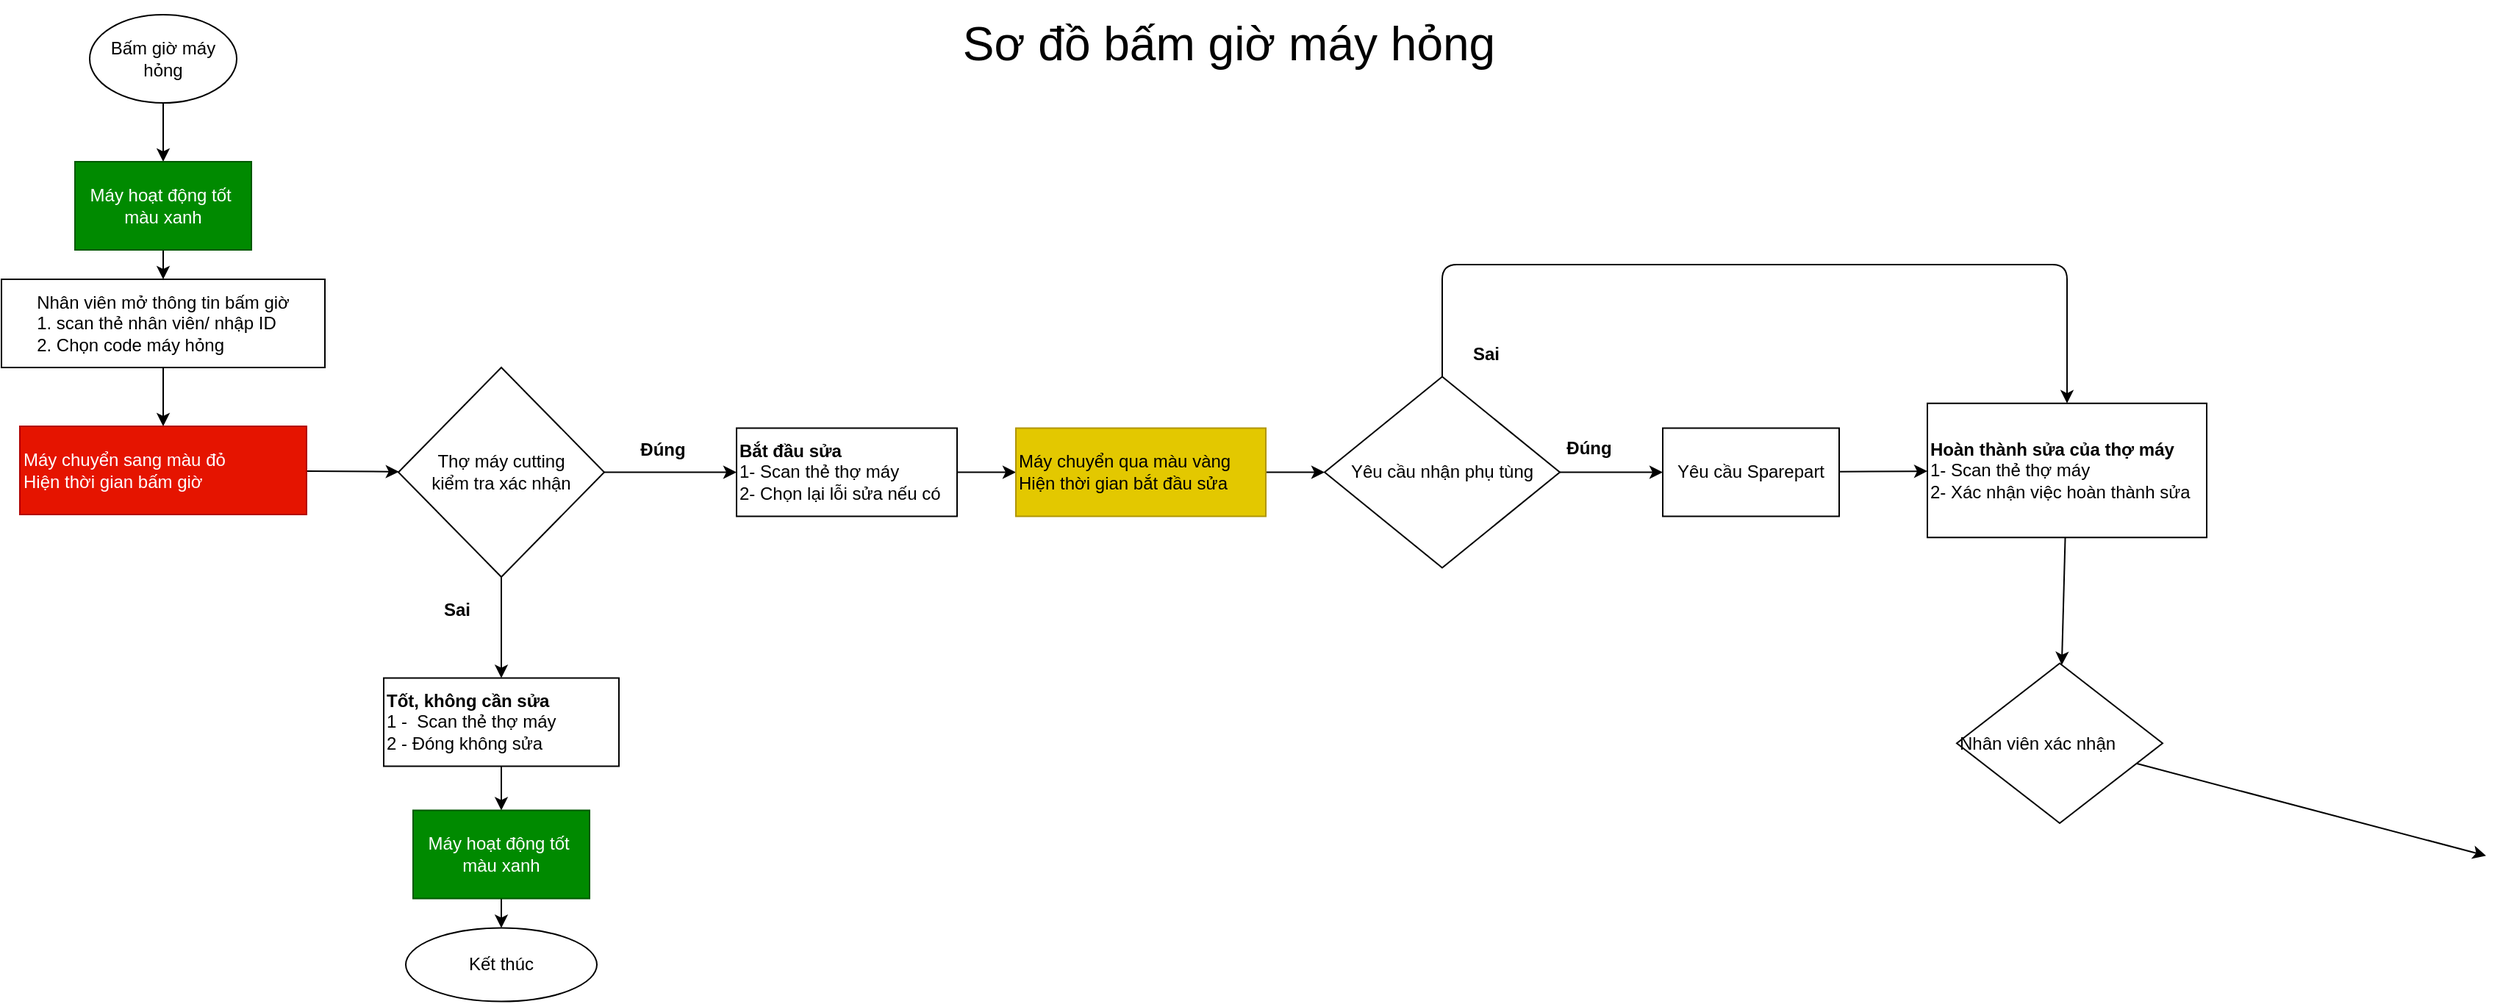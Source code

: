 <mxfile>
    <diagram id="xEbK0VCS5P7IEAG7QAqt" name="Page-1">
        <mxGraphModel dx="1038" dy="3845" grid="1" gridSize="10" guides="1" tooltips="1" connect="1" arrows="1" fold="1" page="1" pageScale="1" pageWidth="4681" pageHeight="3300" background="#ffffff" math="0" shadow="0">
            <root>
                <mxCell id="0"/>
                <mxCell id="1" parent="0"/>
                <mxCell id="28" value="" style="edgeStyle=none;html=1;" parent="1" source="29" target="35" edge="1">
                    <mxGeometry relative="1" as="geometry"/>
                </mxCell>
                <mxCell id="29" value="Bấm giờ máy hỏng" style="ellipse;whiteSpace=wrap;html=1;" parent="1" vertex="1">
                    <mxGeometry x="160" y="-580" width="100" height="60" as="geometry"/>
                </mxCell>
                <mxCell id="30" value="" style="edgeStyle=none;html=1;" parent="1" source="31" target="33" edge="1">
                    <mxGeometry relative="1" as="geometry"/>
                </mxCell>
                <mxCell id="31" value="&lt;div style=&quot;text-align: left;&quot;&gt;&lt;span style=&quot;background-color: initial;&quot;&gt;Nhân viên mở thông tin bấm giờ&lt;/span&gt;&lt;/div&gt;&lt;div style=&quot;text-align: left;&quot;&gt;&lt;span style=&quot;background-color: initial;&quot;&gt;1. scan thẻ nhân viên/ nhập ID&lt;/span&gt;&lt;/div&gt;&lt;div style=&quot;text-align: left;&quot;&gt;&lt;span style=&quot;background-color: initial;&quot;&gt;2. Chọn code máy hỏng&lt;/span&gt;&lt;/div&gt;" style="whiteSpace=wrap;html=1;" parent="1" vertex="1">
                    <mxGeometry x="100" y="-400" width="220" height="60" as="geometry"/>
                </mxCell>
                <mxCell id="32" value="" style="edgeStyle=none;html=1;" parent="1" source="33" target="38" edge="1">
                    <mxGeometry relative="1" as="geometry"/>
                </mxCell>
                <mxCell id="33" value="Máy chuyển sang màu đỏ&amp;nbsp;&lt;br&gt;Hiện thời gian bấm giờ" style="whiteSpace=wrap;html=1;align=left;fillColor=#e51400;fontColor=#ffffff;strokeColor=#B20000;" parent="1" vertex="1">
                    <mxGeometry x="112.5" y="-300" width="195" height="60" as="geometry"/>
                </mxCell>
                <mxCell id="34" style="edgeStyle=none;html=1;entryX=0.5;entryY=0;entryDx=0;entryDy=0;" parent="1" source="35" target="31" edge="1">
                    <mxGeometry relative="1" as="geometry"/>
                </mxCell>
                <mxCell id="35" value="Máy hoạt động tốt&amp;nbsp;&lt;br&gt;màu xanh" style="whiteSpace=wrap;html=1;fillColor=#008a00;strokeColor=#005700;fontColor=#ffffff;" parent="1" vertex="1">
                    <mxGeometry x="150" y="-480" width="120" height="60" as="geometry"/>
                </mxCell>
                <mxCell id="36" value="" style="edgeStyle=none;html=1;" parent="1" source="38" target="40" edge="1">
                    <mxGeometry relative="1" as="geometry"/>
                </mxCell>
                <mxCell id="37" value="" style="edgeStyle=none;html=1;" parent="1" source="38" target="42" edge="1">
                    <mxGeometry relative="1" as="geometry"/>
                </mxCell>
                <mxCell id="38" value="&lt;span style=&quot;&quot;&gt;Thợ máy cutting&lt;/span&gt;&lt;br style=&quot;border-color: var(--border-color);&quot;&gt;&lt;span style=&quot;&quot;&gt;kiểm tra xác nhận&lt;/span&gt;" style="rhombus;whiteSpace=wrap;html=1;align=center;" parent="1" vertex="1">
                    <mxGeometry x="370" y="-340" width="140" height="142.5" as="geometry"/>
                </mxCell>
                <mxCell id="46" value="" style="edgeStyle=none;html=1;" parent="1" source="40" target="45" edge="1">
                    <mxGeometry relative="1" as="geometry"/>
                </mxCell>
                <mxCell id="40" value="&lt;b&gt;Tốt, không cần sửa&lt;/b&gt;&lt;br&gt;1 -&amp;nbsp; Scan thẻ thợ máy&lt;br&gt;2 - Đóng không sửa" style="whiteSpace=wrap;html=1;align=left;" parent="1" vertex="1">
                    <mxGeometry x="360" y="-128.75" width="160" height="60" as="geometry"/>
                </mxCell>
                <mxCell id="41" value="Kết thúc" style="ellipse;whiteSpace=wrap;html=1;align=center;" parent="1" vertex="1">
                    <mxGeometry x="375" y="41.25" width="130" height="50" as="geometry"/>
                </mxCell>
                <mxCell id="49" value="" style="edgeStyle=none;html=1;" parent="1" source="42" target="48" edge="1">
                    <mxGeometry relative="1" as="geometry"/>
                </mxCell>
                <mxCell id="42" value="&lt;b&gt;Bắt đầu sửa&lt;/b&gt;&lt;br&gt;1- Scan thẻ thợ máy&lt;br&gt;2- Chọn lại lỗi sửa nếu có" style="whiteSpace=wrap;html=1;align=left;" parent="1" vertex="1">
                    <mxGeometry x="600" y="-298.75" width="150" height="60" as="geometry"/>
                </mxCell>
                <mxCell id="58" value="" style="edgeStyle=none;html=1;" parent="1" source="43" target="57" edge="1">
                    <mxGeometry relative="1" as="geometry"/>
                </mxCell>
                <mxCell id="67" style="edgeStyle=none;html=1;exitX=0.5;exitY=0;exitDx=0;exitDy=0;entryX=0.5;entryY=0;entryDx=0;entryDy=0;" parent="1" source="43" target="60" edge="1">
                    <mxGeometry relative="1" as="geometry">
                        <Array as="points">
                            <mxPoint x="1080" y="-410"/>
                            <mxPoint x="1505" y="-410"/>
                        </Array>
                    </mxGeometry>
                </mxCell>
                <mxCell id="43" value="Yêu cầu nhận phụ tùng" style="rhombus;whiteSpace=wrap;html=1;align=center;" parent="1" vertex="1">
                    <mxGeometry x="1000" y="-333.75" width="160" height="130" as="geometry"/>
                </mxCell>
                <mxCell id="47" value="" style="edgeStyle=none;html=1;" parent="1" source="45" target="41" edge="1">
                    <mxGeometry relative="1" as="geometry"/>
                </mxCell>
                <mxCell id="45" value="Máy hoạt động tốt&amp;nbsp;&lt;br&gt;màu xanh" style="whiteSpace=wrap;html=1;fillColor=#008a00;strokeColor=#005700;fontColor=#ffffff;" parent="1" vertex="1">
                    <mxGeometry x="380" y="-38.75" width="120" height="60" as="geometry"/>
                </mxCell>
                <mxCell id="50" style="edgeStyle=none;html=1;entryX=0;entryY=0.5;entryDx=0;entryDy=0;" parent="1" source="48" target="43" edge="1">
                    <mxGeometry relative="1" as="geometry"/>
                </mxCell>
                <mxCell id="48" value="Máy chuyển qua màu vàng&lt;br&gt;Hiện thời gian bắt đầu sửa" style="whiteSpace=wrap;html=1;align=left;fillColor=#e3c800;fontColor=#000000;strokeColor=#B09500;" parent="1" vertex="1">
                    <mxGeometry x="790" y="-298.75" width="170" height="60" as="geometry"/>
                </mxCell>
                <mxCell id="51" value="Sai" style="text;html=1;strokeColor=none;fillColor=none;align=center;verticalAlign=middle;whiteSpace=wrap;rounded=0;fontStyle=1" parent="1" vertex="1">
                    <mxGeometry x="380" y="-190" width="60" height="30" as="geometry"/>
                </mxCell>
                <mxCell id="52" value="Đúng" style="text;html=1;strokeColor=none;fillColor=none;align=center;verticalAlign=middle;whiteSpace=wrap;rounded=0;fontStyle=1" parent="1" vertex="1">
                    <mxGeometry x="520" y="-298.75" width="60" height="30" as="geometry"/>
                </mxCell>
                <mxCell id="53" value="Sai" style="text;html=1;strokeColor=none;fillColor=none;align=center;verticalAlign=middle;whiteSpace=wrap;rounded=0;fontStyle=1" parent="1" vertex="1">
                    <mxGeometry x="1080" y="-363.75" width="60" height="30" as="geometry"/>
                </mxCell>
                <mxCell id="54" value="Đúng" style="text;html=1;strokeColor=none;fillColor=none;align=center;verticalAlign=middle;whiteSpace=wrap;rounded=0;fontStyle=1" parent="1" vertex="1">
                    <mxGeometry x="1150" y="-300" width="60" height="30" as="geometry"/>
                </mxCell>
                <mxCell id="62" value="" style="edgeStyle=none;html=1;" parent="1" source="57" target="60" edge="1">
                    <mxGeometry relative="1" as="geometry"/>
                </mxCell>
                <mxCell id="57" value="Yêu cầu Sparepart" style="whiteSpace=wrap;html=1;" parent="1" vertex="1">
                    <mxGeometry x="1230" y="-298.75" width="120" height="60" as="geometry"/>
                </mxCell>
                <mxCell id="72" value="" style="edgeStyle=none;html=1;" edge="1" parent="1" source="60" target="71">
                    <mxGeometry relative="1" as="geometry"/>
                </mxCell>
                <mxCell id="60" value="&lt;b&gt;Hoàn thành sửa của thợ máy&lt;/b&gt;&lt;br&gt;1- Scan thẻ thợ máy&lt;br&gt;2- Xác nhận việc hoàn thành sửa" style="rounded=0;whiteSpace=wrap;html=1;align=left;" parent="1" vertex="1">
                    <mxGeometry x="1410" y="-315.62" width="190" height="91.25" as="geometry"/>
                </mxCell>
                <mxCell id="70" value="Sơ đồ bấm giờ máy hỏng" style="text;html=1;strokeColor=none;fillColor=none;align=center;verticalAlign=middle;whiteSpace=wrap;rounded=0;fontSize=32;" parent="1" vertex="1">
                    <mxGeometry x="720" y="-590" width="430" height="60" as="geometry"/>
                </mxCell>
                <mxCell id="73" style="edgeStyle=none;html=1;" edge="1" parent="1" source="71">
                    <mxGeometry relative="1" as="geometry">
                        <mxPoint x="1790.0" y="-7.874" as="targetPoint"/>
                    </mxGeometry>
                </mxCell>
                <mxCell id="71" value="Nhân viên xác nhận&amp;nbsp;" style="rhombus;whiteSpace=wrap;html=1;align=left;rounded=0;" vertex="1" parent="1">
                    <mxGeometry x="1430" y="-138.74" width="140" height="108.74" as="geometry"/>
                </mxCell>
            </root>
        </mxGraphModel>
    </diagram>
</mxfile>